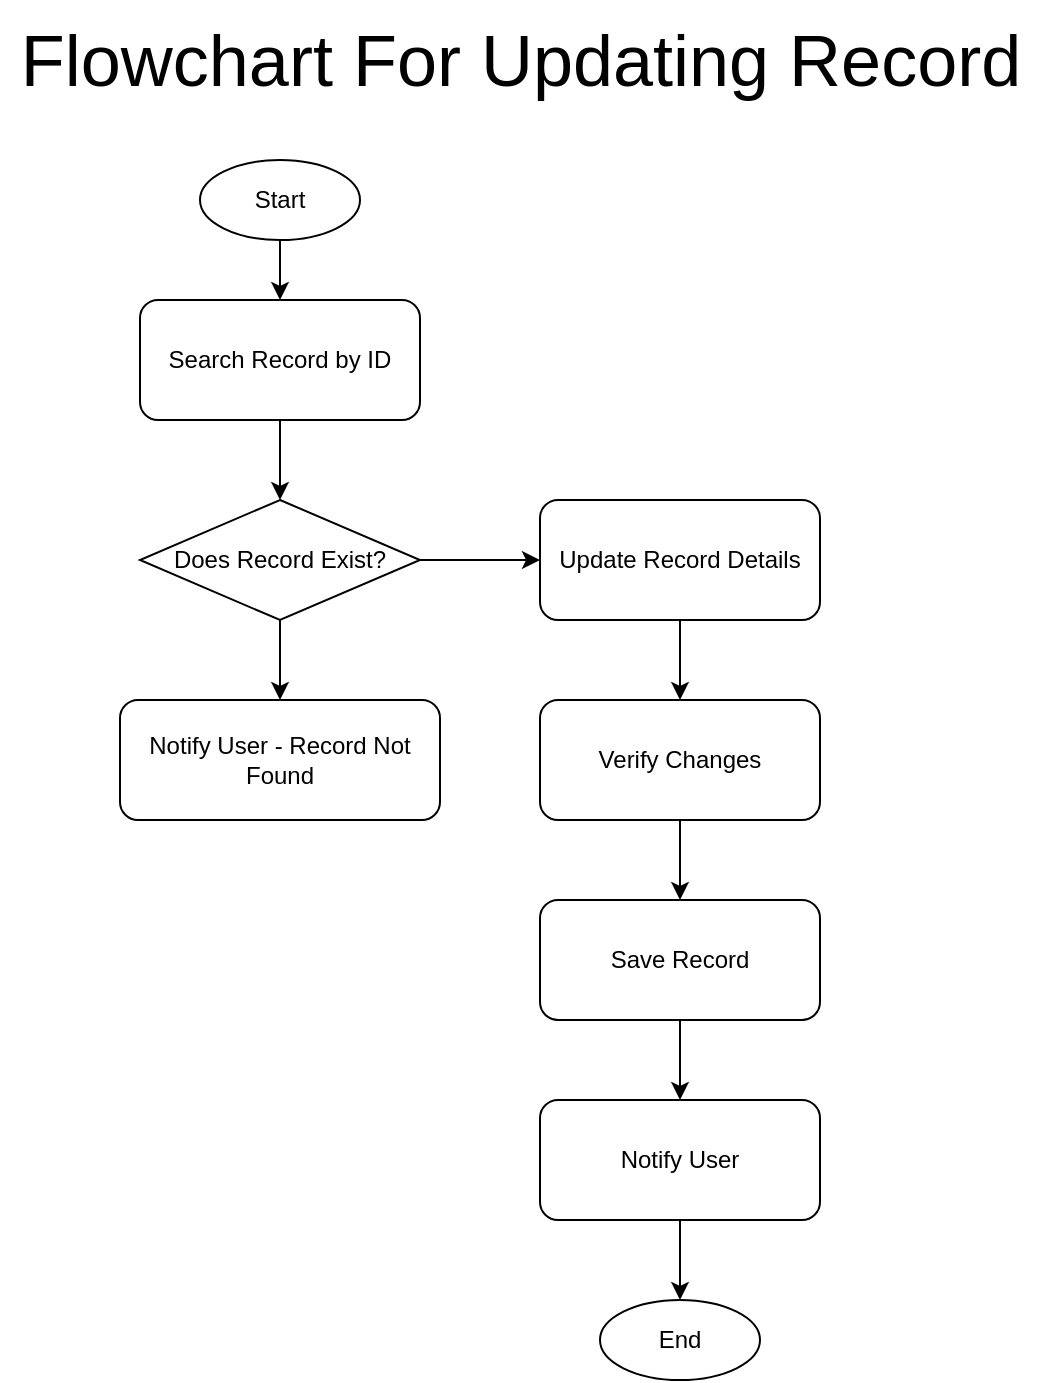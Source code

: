 <mxfile version="24.8.8">
  <diagram id="1" name="Update Record">
    <mxGraphModel dx="1290" dy="1738" grid="1" gridSize="10" guides="1" tooltips="1" connect="1" arrows="1" fold="1" page="1" pageScale="1" pageWidth="827" pageHeight="1169" math="0" shadow="0">
      <root>
        <mxCell id="0" />
        <mxCell id="1" parent="0" />
        <mxCell id="2" value="Start" style="ellipse;whiteSpace=wrap;html=1;aspect=fixed;" parent="1" vertex="1">
          <mxGeometry x="130" y="50" width="80" height="40" as="geometry" />
        </mxCell>
        <mxCell id="3" value="Search Record by ID" style="rounded=1;whiteSpace=wrap;html=1;" parent="1" vertex="1">
          <mxGeometry x="100" y="120" width="140" height="60" as="geometry" />
        </mxCell>
        <mxCell id="4" value="Does Record Exist?" style="rhombus;whiteSpace=wrap;html=1;" parent="1" vertex="1">
          <mxGeometry x="100" y="220" width="140" height="60" as="geometry" />
        </mxCell>
        <mxCell id="5" value="Update Record Details" style="rounded=1;whiteSpace=wrap;html=1;" parent="1" vertex="1">
          <mxGeometry x="300" y="220" width="140" height="60" as="geometry" />
        </mxCell>
        <mxCell id="6" value="Verify Changes" style="rounded=1;whiteSpace=wrap;html=1;" parent="1" vertex="1">
          <mxGeometry x="300" y="320" width="140" height="60" as="geometry" />
        </mxCell>
        <mxCell id="7" value="Save Record" style="rounded=1;whiteSpace=wrap;html=1;" parent="1" vertex="1">
          <mxGeometry x="300" y="420" width="140" height="60" as="geometry" />
        </mxCell>
        <mxCell id="8" value="Notify User" style="rounded=1;whiteSpace=wrap;html=1;" parent="1" vertex="1">
          <mxGeometry x="300" y="520" width="140" height="60" as="geometry" />
        </mxCell>
        <mxCell id="9" value="End" style="ellipse;whiteSpace=wrap;html=1;aspect=fixed;" parent="1" vertex="1">
          <mxGeometry x="330" y="620" width="80" height="40" as="geometry" />
        </mxCell>
        <mxCell id="10" value="Notify User - Record Not Found" style="rounded=1;whiteSpace=wrap;html=1;" parent="1" vertex="1">
          <mxGeometry x="90" y="320" width="160" height="60" as="geometry" />
        </mxCell>
        <mxCell id="11" parent="1" source="2" target="3" edge="1">
          <mxGeometry relative="1" as="geometry" />
        </mxCell>
        <mxCell id="12" parent="1" source="3" target="4" edge="1">
          <mxGeometry relative="1" as="geometry" />
        </mxCell>
        <mxCell id="13" parent="1" source="4" target="5" edge="1">
          <mxGeometry relative="1" as="geometry" />
        </mxCell>
        <mxCell id="14" parent="1" source="5" target="6" edge="1">
          <mxGeometry relative="1" as="geometry" />
        </mxCell>
        <mxCell id="15" parent="1" source="6" target="7" edge="1">
          <mxGeometry relative="1" as="geometry" />
        </mxCell>
        <mxCell id="16" parent="1" source="7" target="8" edge="1">
          <mxGeometry relative="1" as="geometry" />
        </mxCell>
        <mxCell id="17" parent="1" source="8" target="9" edge="1">
          <mxGeometry relative="1" as="geometry" />
        </mxCell>
        <mxCell id="18" parent="1" source="4" target="10" edge="1">
          <mxGeometry relative="1" as="geometry" />
        </mxCell>
        <mxCell id="PEs4e7Ik6pD5G6EU5pMc-18" value="&lt;font style=&quot;font-size: 36px;&quot;&gt;Flowchart For Updating Record&lt;/font&gt;" style="text;html=1;align=center;verticalAlign=middle;resizable=0;points=[];autosize=1;strokeColor=none;fillColor=none;" vertex="1" parent="1">
          <mxGeometry x="30" y="-30" width="520" height="60" as="geometry" />
        </mxCell>
      </root>
    </mxGraphModel>
  </diagram>
</mxfile>
